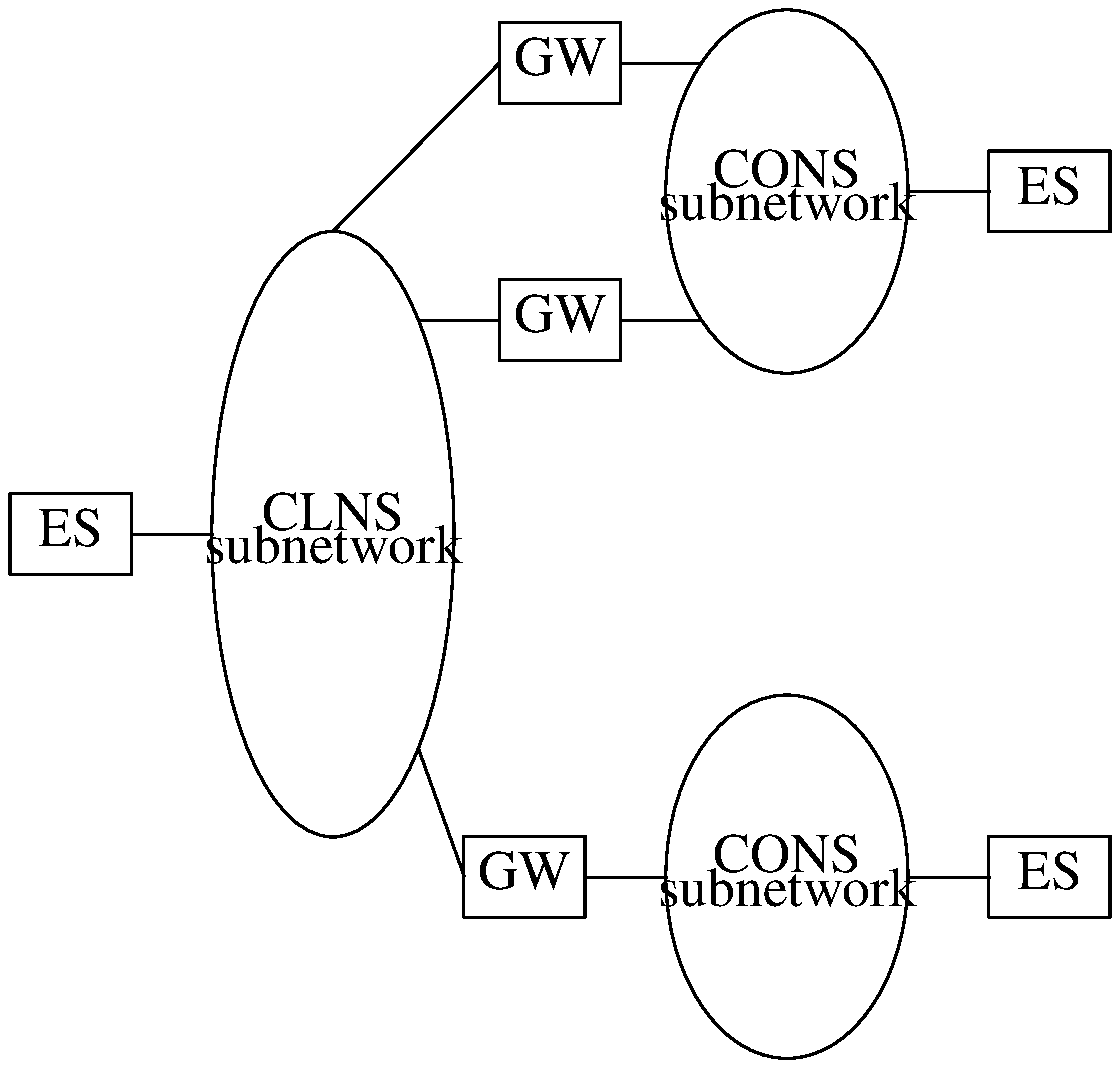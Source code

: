 .PS 5.5i
.ps 20
## figure T-7
E1:	ellipse height 5*boxwid width 2*boxwid "CLNS" "subnetwork"
B1:	box "ES" with .e at (E1.w.x-linewid, E1.w.y)
	line from B1.e to E1.w
##
E2:	ellipse height 3*boxwid width 2*boxwid "CONS" "subnetwork" \
		with .sw at (E1.ne.x+2*linewid+boxwid, E1.ne.y)
B2:	box "ES" with .w at (E2.e.x+linewid, E2.e.y)
	line from B2.w to E2.e
G1:	box "GW" with .e at (E2.sw.x-linewid, E2.sw.y)
	line from G1.e to E2.sw; line from E1.ne to G1.w
G3:	box "GW" with .e at (E2.nw.x-linewid, E2.nw.y)
	line from G3.e to E2.nw; line from E1.n to G3.w
E3:	ellipse height 3*boxwid width 2*boxwid "CONS" "subnetwork" \
		with .nw at (E1.se.x+2*linewid+boxwid, E1.se.y)
B3:	box "ES" with .w at (E3.e.x+linewid, E3.e.y)
	line from B3.w to E3.e
G2:	box "GW" with .e at (E3.w.x-linewid, E3.w.y)
	line from G2.e to E3.w; line from E1.se to G2.w
##
.PE
